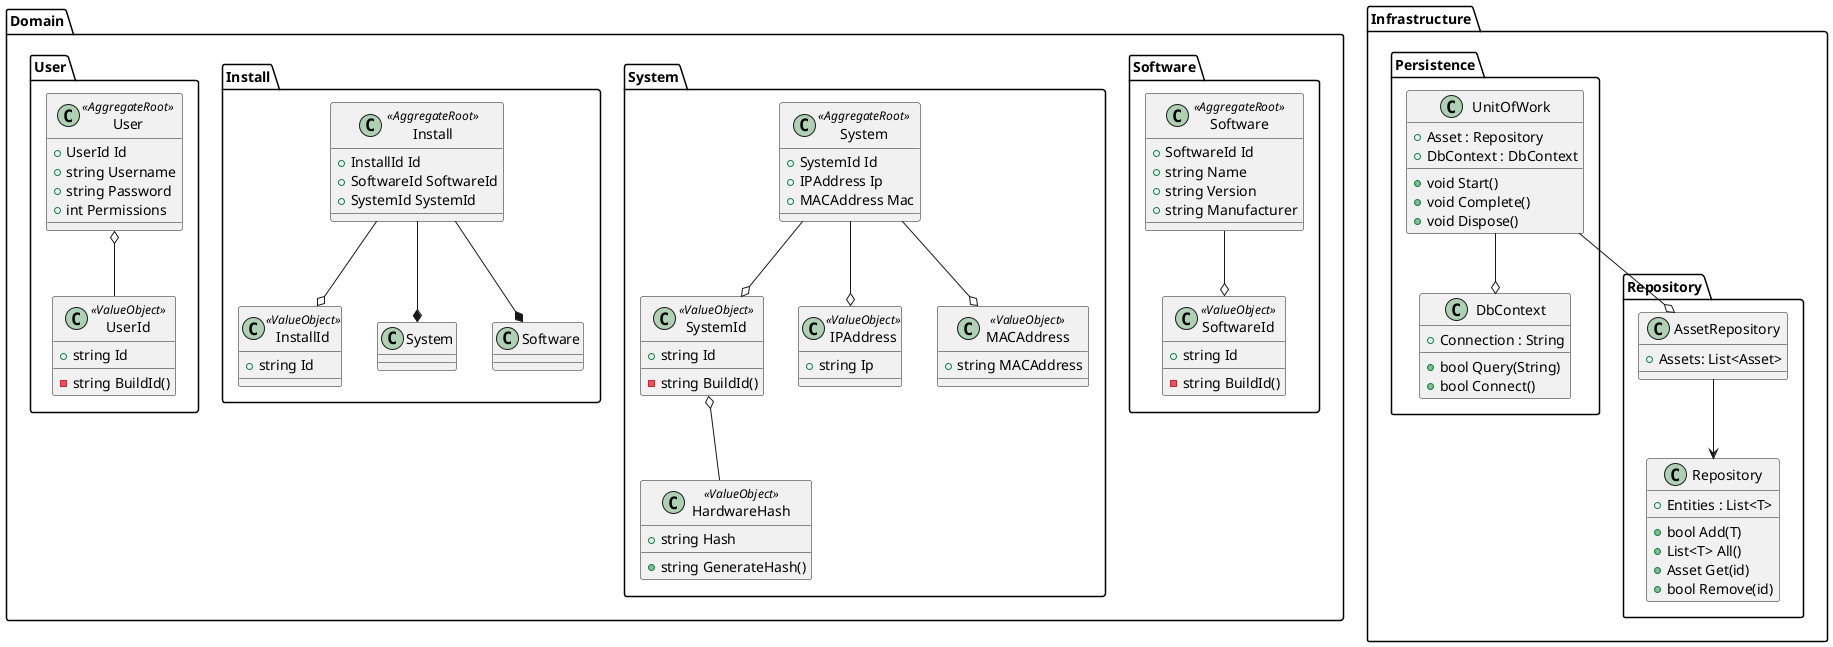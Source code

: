@startuml

package Domain {

package Software {

Software --o SoftwareId

class Software <<AggregateRoot>> {
 + SoftwareId Id
 + string Name
 + string Version
 + string Manufacturer
}

 class SoftwareId <<ValueObject>> {
 + string Id
 - string BuildId()
 }

}

package System {

class HardwareHash <<ValueObject>> {
 + string Hash
 + string GenerateHash()
}


System --o SystemId
System --o IPAddress
System --o MACAddress

class System <<AggregateRoot>> {
 + SystemId Id
 + IPAddress Ip
 + MACAddress Mac
}

SystemId o-- HardwareHash

class SystemId <<ValueObject>> {
 + string Id
 - string BuildId()
}

class IPAddress <<ValueObject>> {
 + string Ip
}

class MACAddress <<ValueObject>> {
 + string MACAddress
}

}

package Install {

Install --o InstallId
Install --* System
Install --* Software

class Install <<AggregateRoot>> {
 + InstallId Id
 + SoftwareId SoftwareId
 + SystemId SystemId
}

class InstallId <<ValueObject>> {
 + string Id
}

}

package User {

User o-- UserId

class User <<AggregateRoot>> {
 + UserId Id
 + string Username
 + string Password
 + int Permissions
}

class UserId <<ValueObject>> {
 + string Id
 - string BuildId()
}

}

}

package Infrastructure {

package Repository {

AssetRepository --> Repository

class AssetRepository {
 + Assets: List<Asset>
}

class Repository {
 + Entities : List<T>
 + bool Add(T)
 + List<T> All()
 + Asset Get(id)
 + bool Remove(id)
}

}

package Persistence {

UnitOfWork --o DbContext
UnitOfWork --o AssetRepository

class UnitOfWork {
 + Asset : Repository
 + DbContext : DbContext
 + void Start()
 + void Complete()
 + void Dispose()
}

class DbContext {
 + Connection : String
 + bool Query(String)
 + bool Connect()
}

}

}
@enduml